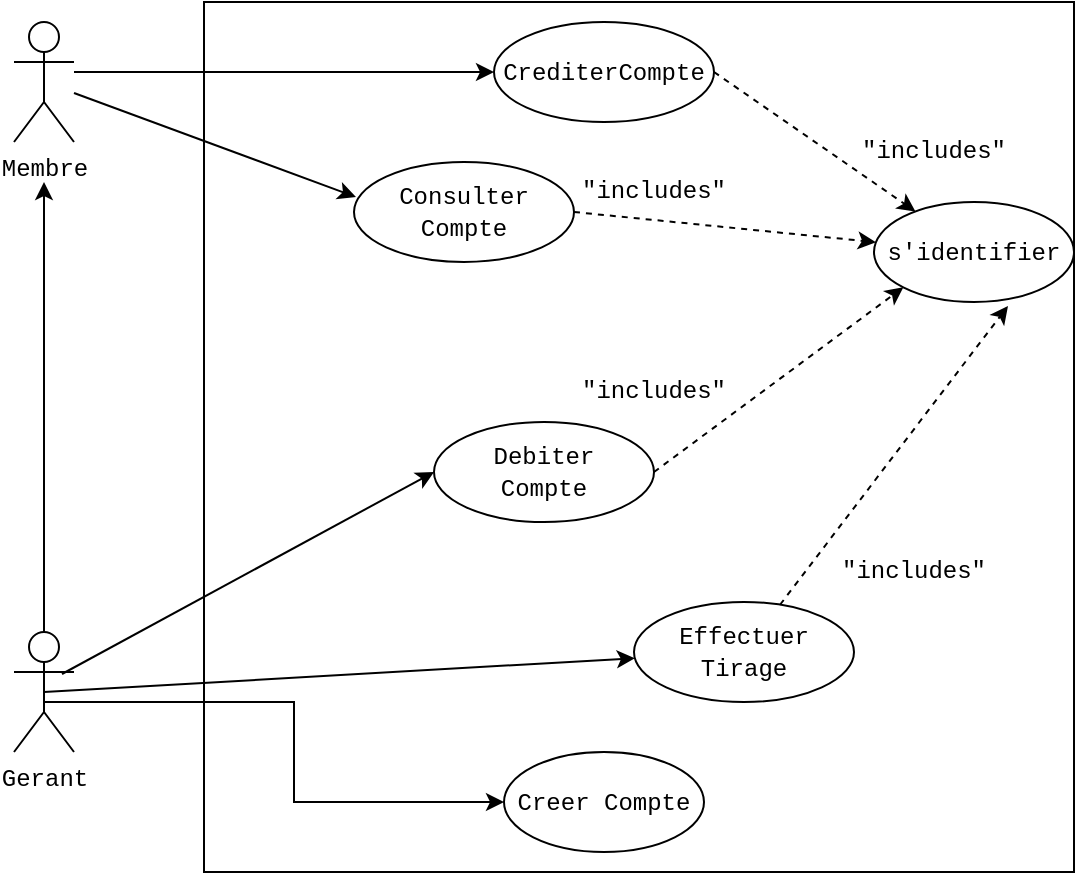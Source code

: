 <mxfile version="20.2.8" type="github">
  <diagram id="31mF7sV5bNmlcgV8FNhd" name="Page-1">
    <mxGraphModel dx="868" dy="492" grid="1" gridSize="10" guides="1" tooltips="1" connect="1" arrows="1" fold="1" page="1" pageScale="1" pageWidth="827" pageHeight="1169" math="0" shadow="0">
      <root>
        <mxCell id="0" />
        <mxCell id="1" parent="0" />
        <mxCell id="Hulxe-mmKqBzoYN5qqvB-1" value="" style="whiteSpace=wrap;html=1;aspect=fixed;" vertex="1" parent="1">
          <mxGeometry x="235" y="210" width="435" height="435" as="geometry" />
        </mxCell>
        <mxCell id="Hulxe-mmKqBzoYN5qqvB-2" value="&lt;font face=&quot;Courier New&quot;&gt;Creer Compte&lt;/font&gt;" style="ellipse;whiteSpace=wrap;html=1;" vertex="1" parent="1">
          <mxGeometry x="385" y="585" width="100" height="50" as="geometry" />
        </mxCell>
        <mxCell id="Hulxe-mmKqBzoYN5qqvB-4" value="&lt;font face=&quot;Courier New&quot;&gt;s&#39;identifier&lt;/font&gt;" style="ellipse;whiteSpace=wrap;html=1;" vertex="1" parent="1">
          <mxGeometry x="570" y="310" width="100" height="50" as="geometry" />
        </mxCell>
        <mxCell id="Hulxe-mmKqBzoYN5qqvB-5" value="&lt;font face=&quot;Courier New&quot;&gt;CrediterCompte&lt;/font&gt;" style="ellipse;whiteSpace=wrap;html=1;" vertex="1" parent="1">
          <mxGeometry x="380" y="220" width="110" height="50" as="geometry" />
        </mxCell>
        <mxCell id="Hulxe-mmKqBzoYN5qqvB-18" value="" style="edgeStyle=orthogonalEdgeStyle;rounded=0;orthogonalLoop=1;jettySize=auto;html=1;fontFamily=Courier New;entryX=0;entryY=0.5;entryDx=0;entryDy=0;" edge="1" parent="1" source="Hulxe-mmKqBzoYN5qqvB-6" target="Hulxe-mmKqBzoYN5qqvB-5">
          <mxGeometry relative="1" as="geometry">
            <Array as="points">
              <mxPoint x="250" y="245" />
              <mxPoint x="250" y="245" />
            </Array>
          </mxGeometry>
        </mxCell>
        <mxCell id="Hulxe-mmKqBzoYN5qqvB-6" value="Membre" style="shape=umlActor;verticalLabelPosition=bottom;verticalAlign=top;html=1;outlineConnect=0;fontFamily=Courier New;" vertex="1" parent="1">
          <mxGeometry x="140" y="220" width="30" height="60" as="geometry" />
        </mxCell>
        <mxCell id="Hulxe-mmKqBzoYN5qqvB-15" value="" style="edgeStyle=orthogonalEdgeStyle;rounded=0;orthogonalLoop=1;jettySize=auto;html=1;fontFamily=Courier New;" edge="1" parent="1" source="Hulxe-mmKqBzoYN5qqvB-7">
          <mxGeometry relative="1" as="geometry">
            <mxPoint x="155" y="300" as="targetPoint" />
          </mxGeometry>
        </mxCell>
        <mxCell id="Hulxe-mmKqBzoYN5qqvB-7" value="Gerant" style="shape=umlActor;verticalLabelPosition=bottom;verticalAlign=top;html=1;outlineConnect=0;fontFamily=Courier New;" vertex="1" parent="1">
          <mxGeometry x="140" y="525" width="30" height="60" as="geometry" />
        </mxCell>
        <mxCell id="Hulxe-mmKqBzoYN5qqvB-16" value="" style="edgeStyle=orthogonalEdgeStyle;rounded=0;orthogonalLoop=1;jettySize=auto;html=1;fontFamily=Courier New;entryX=0;entryY=0.5;entryDx=0;entryDy=0;exitX=0.5;exitY=0.5;exitDx=0;exitDy=0;exitPerimeter=0;" edge="1" parent="1" source="Hulxe-mmKqBzoYN5qqvB-7" target="Hulxe-mmKqBzoYN5qqvB-2">
          <mxGeometry relative="1" as="geometry">
            <mxPoint x="165" y="460" as="sourcePoint" />
            <mxPoint x="165" y="310" as="targetPoint" />
            <Array as="points">
              <mxPoint x="155" y="560" />
              <mxPoint x="280" y="560" />
              <mxPoint x="280" y="610" />
            </Array>
          </mxGeometry>
        </mxCell>
        <mxCell id="Hulxe-mmKqBzoYN5qqvB-21" value="" style="edgeStyle=none;orthogonalLoop=1;jettySize=auto;html=1;rounded=0;fontFamily=Courier New;exitX=1;exitY=0.5;exitDx=0;exitDy=0;dashed=1;" edge="1" parent="1" source="Hulxe-mmKqBzoYN5qqvB-5" target="Hulxe-mmKqBzoYN5qqvB-4">
          <mxGeometry width="80" relative="1" as="geometry">
            <mxPoint x="410" y="400" as="sourcePoint" />
            <mxPoint x="490" y="400" as="targetPoint" />
            <Array as="points" />
          </mxGeometry>
        </mxCell>
        <mxCell id="Hulxe-mmKqBzoYN5qqvB-23" value="&quot;includes&quot;" style="text;html=1;strokeColor=none;fillColor=none;align=center;verticalAlign=middle;whiteSpace=wrap;rounded=0;fontFamily=Courier New;rotation=0;" vertex="1" parent="1">
          <mxGeometry x="570" y="270" width="60" height="30" as="geometry" />
        </mxCell>
        <mxCell id="Hulxe-mmKqBzoYN5qqvB-24" value="&lt;font face=&quot;Courier New&quot;&gt;Effectuer Tirage&lt;/font&gt;" style="ellipse;whiteSpace=wrap;html=1;" vertex="1" parent="1">
          <mxGeometry x="450" y="510" width="110" height="50" as="geometry" />
        </mxCell>
        <mxCell id="Hulxe-mmKqBzoYN5qqvB-25" value="" style="edgeStyle=none;orthogonalLoop=1;jettySize=auto;html=1;rounded=0;fontFamily=Courier New;exitX=0.5;exitY=0.5;exitDx=0;exitDy=0;exitPerimeter=0;" edge="1" parent="1" source="Hulxe-mmKqBzoYN5qqvB-7" target="Hulxe-mmKqBzoYN5qqvB-24">
          <mxGeometry width="80" relative="1" as="geometry">
            <mxPoint x="260" y="440" as="sourcePoint" />
            <mxPoint x="340" y="440" as="targetPoint" />
            <Array as="points" />
          </mxGeometry>
        </mxCell>
        <mxCell id="Hulxe-mmKqBzoYN5qqvB-26" value="" style="edgeStyle=none;orthogonalLoop=1;jettySize=auto;html=1;rounded=0;fontFamily=Courier New;dashed=1;entryX=0.67;entryY=1.04;entryDx=0;entryDy=0;entryPerimeter=0;" edge="1" parent="1" source="Hulxe-mmKqBzoYN5qqvB-24" target="Hulxe-mmKqBzoYN5qqvB-4">
          <mxGeometry width="80" relative="1" as="geometry">
            <mxPoint x="414" y="340" as="sourcePoint" />
            <mxPoint x="486.444" y="436.592" as="targetPoint" />
            <Array as="points" />
          </mxGeometry>
        </mxCell>
        <mxCell id="Hulxe-mmKqBzoYN5qqvB-27" value="&quot;includes&quot;" style="text;html=1;strokeColor=none;fillColor=none;align=center;verticalAlign=middle;whiteSpace=wrap;rounded=0;fontFamily=Courier New;rotation=0;" vertex="1" parent="1">
          <mxGeometry x="560" y="480" width="60" height="30" as="geometry" />
        </mxCell>
        <mxCell id="Hulxe-mmKqBzoYN5qqvB-28" value="&lt;font face=&quot;Courier New&quot;&gt;Consulter Compte&lt;/font&gt;" style="ellipse;whiteSpace=wrap;html=1;" vertex="1" parent="1">
          <mxGeometry x="310" y="290" width="110" height="50" as="geometry" />
        </mxCell>
        <mxCell id="Hulxe-mmKqBzoYN5qqvB-29" value="" style="edgeStyle=none;orthogonalLoop=1;jettySize=auto;html=1;rounded=0;fontFamily=Courier New;entryX=0.009;entryY=0.35;entryDx=0;entryDy=0;entryPerimeter=0;" edge="1" parent="1" source="Hulxe-mmKqBzoYN5qqvB-6" target="Hulxe-mmKqBzoYN5qqvB-28">
          <mxGeometry width="80" relative="1" as="geometry">
            <mxPoint x="170" y="401.266" as="sourcePoint" />
            <mxPoint x="380.378" y="389.996" as="targetPoint" />
            <Array as="points" />
          </mxGeometry>
        </mxCell>
        <mxCell id="Hulxe-mmKqBzoYN5qqvB-30" value="" style="edgeStyle=none;orthogonalLoop=1;jettySize=auto;html=1;rounded=0;fontFamily=Courier New;dashed=1;exitX=1;exitY=0.5;exitDx=0;exitDy=0;" edge="1" parent="1" source="Hulxe-mmKqBzoYN5qqvB-28" target="Hulxe-mmKqBzoYN5qqvB-4">
          <mxGeometry width="80" relative="1" as="geometry">
            <mxPoint x="371.0" y="360.001" as="sourcePoint" />
            <mxPoint x="456.302" y="301.09" as="targetPoint" />
            <Array as="points" />
          </mxGeometry>
        </mxCell>
        <mxCell id="Hulxe-mmKqBzoYN5qqvB-33" value="&quot;includes&quot;" style="text;html=1;strokeColor=none;fillColor=none;align=center;verticalAlign=middle;whiteSpace=wrap;rounded=0;fontFamily=Courier New;rotation=0;" vertex="1" parent="1">
          <mxGeometry x="430" y="290" width="60" height="30" as="geometry" />
        </mxCell>
        <mxCell id="Hulxe-mmKqBzoYN5qqvB-36" value="&lt;font face=&quot;Courier New&quot;&gt;Debiter&lt;br&gt;Compte&lt;/font&gt;" style="ellipse;whiteSpace=wrap;html=1;" vertex="1" parent="1">
          <mxGeometry x="350" y="420" width="110" height="50" as="geometry" />
        </mxCell>
        <mxCell id="Hulxe-mmKqBzoYN5qqvB-37" value="" style="edgeStyle=none;orthogonalLoop=1;jettySize=auto;html=1;rounded=0;fontFamily=Courier New;entryX=0;entryY=0.5;entryDx=0;entryDy=0;exitX=0.8;exitY=0.35;exitDx=0;exitDy=0;exitPerimeter=0;" edge="1" parent="1" source="Hulxe-mmKqBzoYN5qqvB-7" target="Hulxe-mmKqBzoYN5qqvB-36">
          <mxGeometry width="80" relative="1" as="geometry">
            <mxPoint x="260" y="450" as="sourcePoint" />
            <mxPoint x="340" y="450" as="targetPoint" />
            <Array as="points" />
          </mxGeometry>
        </mxCell>
        <mxCell id="Hulxe-mmKqBzoYN5qqvB-38" value="" style="edgeStyle=none;orthogonalLoop=1;jettySize=auto;html=1;rounded=0;fontFamily=Courier New;dashed=1;exitX=1;exitY=0.5;exitDx=0;exitDy=0;entryX=0;entryY=1;entryDx=0;entryDy=0;" edge="1" parent="1" source="Hulxe-mmKqBzoYN5qqvB-36" target="Hulxe-mmKqBzoYN5qqvB-4">
          <mxGeometry width="80" relative="1" as="geometry">
            <mxPoint x="430" y="325" as="sourcePoint" />
            <mxPoint x="580.971" y="340.097" as="targetPoint" />
            <Array as="points" />
          </mxGeometry>
        </mxCell>
        <mxCell id="Hulxe-mmKqBzoYN5qqvB-39" value="&quot;includes&quot;" style="text;html=1;strokeColor=none;fillColor=none;align=center;verticalAlign=middle;whiteSpace=wrap;rounded=0;fontFamily=Courier New;rotation=0;" vertex="1" parent="1">
          <mxGeometry x="430" y="390" width="60" height="30" as="geometry" />
        </mxCell>
      </root>
    </mxGraphModel>
  </diagram>
</mxfile>
